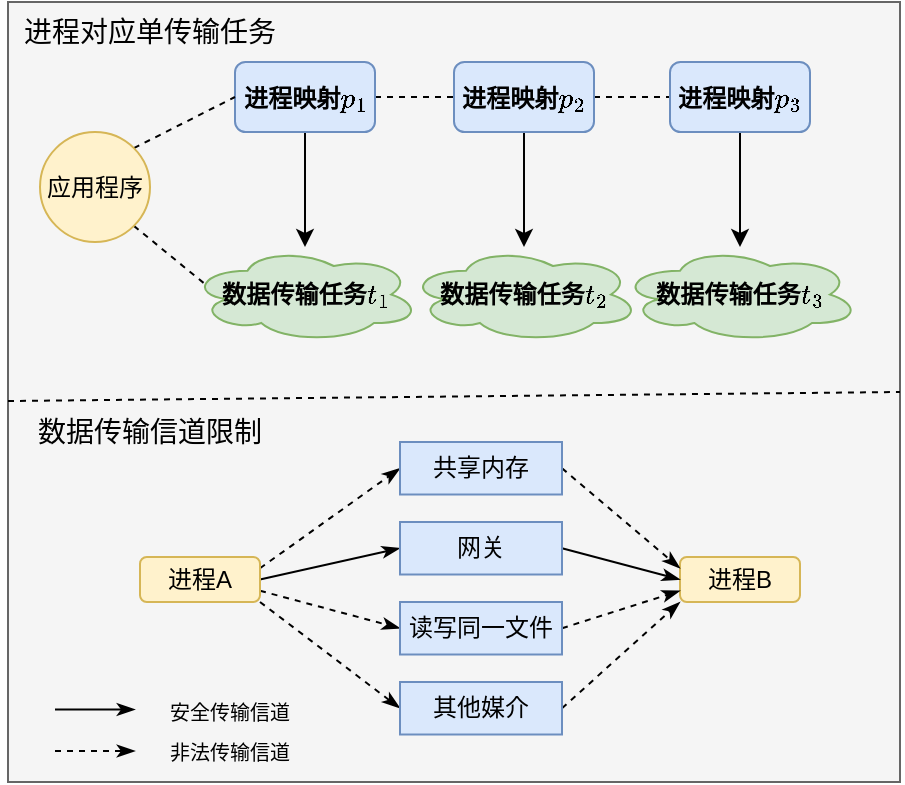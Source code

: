 <mxfile version="21.2.3" type="github">
  <diagram name="第 1 页" id="gm9gHpIHcpLomZea6vxu">
    <mxGraphModel dx="1434" dy="788" grid="1" gridSize="10" guides="1" tooltips="1" connect="1" arrows="1" fold="1" page="1" pageScale="1" pageWidth="827" pageHeight="1169" math="1" shadow="0">
      <root>
        <mxCell id="0" />
        <mxCell id="1" parent="0" />
        <mxCell id="pq5svXsUs88A8P2jqdu--1" value="" style="rounded=0;whiteSpace=wrap;html=1;fillColor=#f5f5f5;fontColor=#333333;strokeColor=#666666;" vertex="1" parent="1">
          <mxGeometry x="214" y="80" width="446" height="390" as="geometry" />
        </mxCell>
        <mxCell id="pq5svXsUs88A8P2jqdu--3" value="" style="endArrow=none;dashed=1;html=1;rounded=0;entryX=1;entryY=0.5;entryDx=0;entryDy=0;" edge="1" parent="1" target="pq5svXsUs88A8P2jqdu--1">
          <mxGeometry width="50" height="50" relative="1" as="geometry">
            <mxPoint x="214" y="279.5" as="sourcePoint" />
            <mxPoint x="614" y="279.5" as="targetPoint" />
          </mxGeometry>
        </mxCell>
        <mxCell id="pq5svXsUs88A8P2jqdu--13" style="edgeStyle=orthogonalEdgeStyle;rounded=0;orthogonalLoop=1;jettySize=auto;html=1;exitX=0.5;exitY=1;exitDx=0;exitDy=0;" edge="1" parent="1" source="pq5svXsUs88A8P2jqdu--4" target="pq5svXsUs88A8P2jqdu--9">
          <mxGeometry relative="1" as="geometry" />
        </mxCell>
        <mxCell id="pq5svXsUs88A8P2jqdu--24" style="edgeStyle=orthogonalEdgeStyle;rounded=0;orthogonalLoop=1;jettySize=auto;html=1;exitX=1;exitY=0.5;exitDx=0;exitDy=0;entryX=0;entryY=0.5;entryDx=0;entryDy=0;dashed=1;endArrow=none;endFill=0;" edge="1" parent="1" source="pq5svXsUs88A8P2jqdu--4" target="pq5svXsUs88A8P2jqdu--7">
          <mxGeometry relative="1" as="geometry" />
        </mxCell>
        <mxCell id="pq5svXsUs88A8P2jqdu--4" value="&lt;b&gt;$$进程映射p_1$$&lt;/b&gt;" style="rounded=1;whiteSpace=wrap;html=1;fillColor=#dae8fc;strokeColor=#6c8ebf;" vertex="1" parent="1">
          <mxGeometry x="327.5" y="110" width="70" height="35" as="geometry" />
        </mxCell>
        <mxCell id="pq5svXsUs88A8P2jqdu--19" style="rounded=0;orthogonalLoop=1;jettySize=auto;html=1;exitX=1;exitY=0;exitDx=0;exitDy=0;entryX=0;entryY=0.5;entryDx=0;entryDy=0;dashed=1;endArrow=none;endFill=0;" edge="1" parent="1" source="pq5svXsUs88A8P2jqdu--5" target="pq5svXsUs88A8P2jqdu--4">
          <mxGeometry relative="1" as="geometry" />
        </mxCell>
        <mxCell id="pq5svXsUs88A8P2jqdu--20" style="rounded=0;orthogonalLoop=1;jettySize=auto;html=1;exitX=1;exitY=1;exitDx=0;exitDy=0;entryX=0.07;entryY=0.4;entryDx=0;entryDy=0;entryPerimeter=0;dashed=1;endArrow=none;endFill=0;" edge="1" parent="1" source="pq5svXsUs88A8P2jqdu--5" target="pq5svXsUs88A8P2jqdu--9">
          <mxGeometry relative="1" as="geometry" />
        </mxCell>
        <mxCell id="pq5svXsUs88A8P2jqdu--5" value="应用程序" style="ellipse;whiteSpace=wrap;html=1;aspect=fixed;fillColor=#fff2cc;strokeColor=#d6b656;" vertex="1" parent="1">
          <mxGeometry x="230" y="145" width="55" height="55" as="geometry" />
        </mxCell>
        <mxCell id="pq5svXsUs88A8P2jqdu--14" style="edgeStyle=orthogonalEdgeStyle;rounded=0;orthogonalLoop=1;jettySize=auto;html=1;exitX=0.5;exitY=1;exitDx=0;exitDy=0;" edge="1" parent="1" source="pq5svXsUs88A8P2jqdu--7" target="pq5svXsUs88A8P2jqdu--10">
          <mxGeometry relative="1" as="geometry" />
        </mxCell>
        <mxCell id="pq5svXsUs88A8P2jqdu--22" style="edgeStyle=orthogonalEdgeStyle;rounded=0;orthogonalLoop=1;jettySize=auto;html=1;exitX=1;exitY=0.5;exitDx=0;exitDy=0;entryX=0;entryY=0.5;entryDx=0;entryDy=0;dashed=1;endArrow=none;endFill=0;" edge="1" parent="1" source="pq5svXsUs88A8P2jqdu--7" target="pq5svXsUs88A8P2jqdu--8">
          <mxGeometry relative="1" as="geometry" />
        </mxCell>
        <mxCell id="pq5svXsUs88A8P2jqdu--7" value="&lt;b&gt;$$进程映射p_2$$&lt;/b&gt;" style="rounded=1;whiteSpace=wrap;html=1;fillColor=#dae8fc;strokeColor=#6c8ebf;" vertex="1" parent="1">
          <mxGeometry x="437" y="110" width="70" height="35" as="geometry" />
        </mxCell>
        <mxCell id="pq5svXsUs88A8P2jqdu--15" style="edgeStyle=orthogonalEdgeStyle;rounded=0;orthogonalLoop=1;jettySize=auto;html=1;exitX=0.5;exitY=1;exitDx=0;exitDy=0;" edge="1" parent="1" source="pq5svXsUs88A8P2jqdu--8" target="pq5svXsUs88A8P2jqdu--12">
          <mxGeometry relative="1" as="geometry" />
        </mxCell>
        <mxCell id="pq5svXsUs88A8P2jqdu--8" value="&lt;b&gt;$$进程映射p_3$$&lt;/b&gt;" style="rounded=1;whiteSpace=wrap;html=1;fillColor=#dae8fc;strokeColor=#6c8ebf;" vertex="1" parent="1">
          <mxGeometry x="545" y="110" width="70" height="35" as="geometry" />
        </mxCell>
        <mxCell id="pq5svXsUs88A8P2jqdu--9" value="&lt;b&gt;$$数据传输任务t_1$$&lt;/b&gt;" style="ellipse;shape=cloud;whiteSpace=wrap;html=1;fillColor=#d5e8d4;strokeColor=#82b366;" vertex="1" parent="1">
          <mxGeometry x="305" y="202.5" width="115" height="47.5" as="geometry" />
        </mxCell>
        <mxCell id="pq5svXsUs88A8P2jqdu--10" value="&lt;b&gt;$$数据传输任务t_2$$&lt;/b&gt;" style="ellipse;shape=cloud;whiteSpace=wrap;html=1;fillColor=#d5e8d4;strokeColor=#82b366;" vertex="1" parent="1">
          <mxGeometry x="414" y="202.5" width="116" height="47.5" as="geometry" />
        </mxCell>
        <mxCell id="pq5svXsUs88A8P2jqdu--12" value="&lt;b&gt;$$数据传输任务t_3$$&lt;/b&gt;" style="ellipse;shape=cloud;whiteSpace=wrap;html=1;fillColor=#d5e8d4;strokeColor=#82b366;" vertex="1" parent="1">
          <mxGeometry x="520" y="202.5" width="120" height="47.5" as="geometry" />
        </mxCell>
        <mxCell id="pq5svXsUs88A8P2jqdu--25" value="&lt;font style=&quot;font-size: 14px;&quot;&gt;进程对应单传输任务&lt;/font&gt;" style="text;html=1;strokeColor=none;fillColor=none;align=center;verticalAlign=middle;whiteSpace=wrap;rounded=0;" vertex="1" parent="1">
          <mxGeometry x="210" y="80" width="150" height="30" as="geometry" />
        </mxCell>
        <mxCell id="pq5svXsUs88A8P2jqdu--39" style="rounded=0;orthogonalLoop=1;jettySize=auto;html=1;exitX=1;exitY=0.5;exitDx=0;exitDy=0;entryX=0;entryY=0.5;entryDx=0;entryDy=0;endArrow=classicThin;endFill=1;" edge="1" parent="1" source="pq5svXsUs88A8P2jqdu--26" target="pq5svXsUs88A8P2jqdu--32">
          <mxGeometry relative="1" as="geometry" />
        </mxCell>
        <mxCell id="pq5svXsUs88A8P2jqdu--40" style="rounded=0;orthogonalLoop=1;jettySize=auto;html=1;exitX=1;exitY=0.75;exitDx=0;exitDy=0;entryX=0;entryY=0.5;entryDx=0;entryDy=0;dashed=1;endArrow=classicThin;endFill=1;" edge="1" parent="1" source="pq5svXsUs88A8P2jqdu--26" target="pq5svXsUs88A8P2jqdu--34">
          <mxGeometry relative="1" as="geometry" />
        </mxCell>
        <mxCell id="pq5svXsUs88A8P2jqdu--41" style="rounded=0;orthogonalLoop=1;jettySize=auto;html=1;exitX=1;exitY=0.25;exitDx=0;exitDy=0;entryX=0;entryY=0.5;entryDx=0;entryDy=0;dashed=1;endArrow=classicThin;endFill=1;" edge="1" parent="1" source="pq5svXsUs88A8P2jqdu--26" target="pq5svXsUs88A8P2jqdu--33">
          <mxGeometry relative="1" as="geometry" />
        </mxCell>
        <mxCell id="pq5svXsUs88A8P2jqdu--42" style="rounded=0;orthogonalLoop=1;jettySize=auto;html=1;exitX=1;exitY=1;exitDx=0;exitDy=0;entryX=0;entryY=0.5;entryDx=0;entryDy=0;strokeColor=default;dashed=1;endArrow=classicThin;endFill=1;" edge="1" parent="1" source="pq5svXsUs88A8P2jqdu--26" target="pq5svXsUs88A8P2jqdu--38">
          <mxGeometry relative="1" as="geometry" />
        </mxCell>
        <mxCell id="pq5svXsUs88A8P2jqdu--26" value="进程A" style="rounded=1;whiteSpace=wrap;html=1;fillColor=#fff2cc;strokeColor=#d6b656;" vertex="1" parent="1">
          <mxGeometry x="280" y="357.5" width="60" height="22.5" as="geometry" />
        </mxCell>
        <mxCell id="pq5svXsUs88A8P2jqdu--27" value="进程B" style="rounded=1;whiteSpace=wrap;html=1;fillColor=#fff2cc;strokeColor=#d6b656;" vertex="1" parent="1">
          <mxGeometry x="550" y="357.5" width="60" height="22.5" as="geometry" />
        </mxCell>
        <mxCell id="pq5svXsUs88A8P2jqdu--43" style="rounded=0;orthogonalLoop=1;jettySize=auto;html=1;exitX=1;exitY=0.5;exitDx=0;exitDy=0;entryX=0;entryY=0.5;entryDx=0;entryDy=0;endArrow=classicThin;endFill=1;" edge="1" parent="1" source="pq5svXsUs88A8P2jqdu--32" target="pq5svXsUs88A8P2jqdu--27">
          <mxGeometry relative="1" as="geometry" />
        </mxCell>
        <mxCell id="pq5svXsUs88A8P2jqdu--32" value="网关" style="rounded=0;whiteSpace=wrap;html=1;fillColor=#dae8fc;strokeColor=#6c8ebf;" vertex="1" parent="1">
          <mxGeometry x="410" y="340" width="81" height="26.25" as="geometry" />
        </mxCell>
        <mxCell id="pq5svXsUs88A8P2jqdu--44" style="rounded=0;orthogonalLoop=1;jettySize=auto;html=1;exitX=1;exitY=0.5;exitDx=0;exitDy=0;entryX=0;entryY=0.25;entryDx=0;entryDy=0;dashed=1;endArrow=classicThin;endFill=1;" edge="1" parent="1" source="pq5svXsUs88A8P2jqdu--33" target="pq5svXsUs88A8P2jqdu--27">
          <mxGeometry relative="1" as="geometry" />
        </mxCell>
        <mxCell id="pq5svXsUs88A8P2jqdu--33" value="共享内存" style="rounded=0;whiteSpace=wrap;html=1;fillColor=#dae8fc;strokeColor=#6c8ebf;" vertex="1" parent="1">
          <mxGeometry x="410" y="300" width="81" height="26.25" as="geometry" />
        </mxCell>
        <mxCell id="pq5svXsUs88A8P2jqdu--45" style="rounded=0;orthogonalLoop=1;jettySize=auto;html=1;exitX=1;exitY=0.5;exitDx=0;exitDy=0;entryX=0;entryY=0.75;entryDx=0;entryDy=0;dashed=1;endArrow=classicThin;endFill=1;" edge="1" parent="1" source="pq5svXsUs88A8P2jqdu--34" target="pq5svXsUs88A8P2jqdu--27">
          <mxGeometry relative="1" as="geometry" />
        </mxCell>
        <mxCell id="pq5svXsUs88A8P2jqdu--34" value="读写同一文件" style="rounded=0;whiteSpace=wrap;html=1;fillColor=#dae8fc;strokeColor=#6c8ebf;" vertex="1" parent="1">
          <mxGeometry x="410" y="380" width="81" height="26.25" as="geometry" />
        </mxCell>
        <mxCell id="pq5svXsUs88A8P2jqdu--46" style="rounded=0;orthogonalLoop=1;jettySize=auto;html=1;exitX=1;exitY=0.5;exitDx=0;exitDy=0;entryX=0;entryY=1;entryDx=0;entryDy=0;dashed=1;endArrow=classicThin;endFill=1;" edge="1" parent="1" source="pq5svXsUs88A8P2jqdu--38" target="pq5svXsUs88A8P2jqdu--27">
          <mxGeometry relative="1" as="geometry" />
        </mxCell>
        <mxCell id="pq5svXsUs88A8P2jqdu--38" value="其他媒介" style="rounded=0;whiteSpace=wrap;html=1;fillColor=#dae8fc;strokeColor=#6c8ebf;" vertex="1" parent="1">
          <mxGeometry x="410" y="420" width="81" height="26.25" as="geometry" />
        </mxCell>
        <mxCell id="pq5svXsUs88A8P2jqdu--47" value="&lt;font style=&quot;font-size: 14px;&quot;&gt;数据传输信道限制&lt;/font&gt;" style="text;html=1;strokeColor=none;fillColor=none;align=center;verticalAlign=middle;whiteSpace=wrap;rounded=0;" vertex="1" parent="1">
          <mxGeometry x="220" y="280" width="130" height="30" as="geometry" />
        </mxCell>
        <mxCell id="pq5svXsUs88A8P2jqdu--49" value="" style="endArrow=classicThin;html=1;rounded=0;endFill=1;" edge="1" parent="1">
          <mxGeometry width="50" height="50" relative="1" as="geometry">
            <mxPoint x="237.5" y="433.75" as="sourcePoint" />
            <mxPoint x="277.5" y="433.75" as="targetPoint" />
          </mxGeometry>
        </mxCell>
        <mxCell id="pq5svXsUs88A8P2jqdu--51" value="&lt;font style=&quot;font-size: 10px;&quot;&gt;安全传输信道&lt;/font&gt;" style="text;html=1;strokeColor=none;fillColor=none;align=center;verticalAlign=middle;whiteSpace=wrap;rounded=0;" vertex="1" parent="1">
          <mxGeometry x="280" y="420" width="90" height="30" as="geometry" />
        </mxCell>
        <mxCell id="pq5svXsUs88A8P2jqdu--52" value="&lt;font style=&quot;font-size: 10px;&quot;&gt;非法传输信道&lt;/font&gt;" style="text;html=1;strokeColor=none;fillColor=none;align=center;verticalAlign=middle;whiteSpace=wrap;rounded=0;" vertex="1" parent="1">
          <mxGeometry x="280" y="440" width="90" height="30" as="geometry" />
        </mxCell>
        <mxCell id="pq5svXsUs88A8P2jqdu--53" value="" style="endArrow=classicThin;html=1;rounded=0;dashed=1;endFill=1;" edge="1" parent="1">
          <mxGeometry width="50" height="50" relative="1" as="geometry">
            <mxPoint x="237.5" y="454.5" as="sourcePoint" />
            <mxPoint x="277.5" y="454.5" as="targetPoint" />
          </mxGeometry>
        </mxCell>
      </root>
    </mxGraphModel>
  </diagram>
</mxfile>
